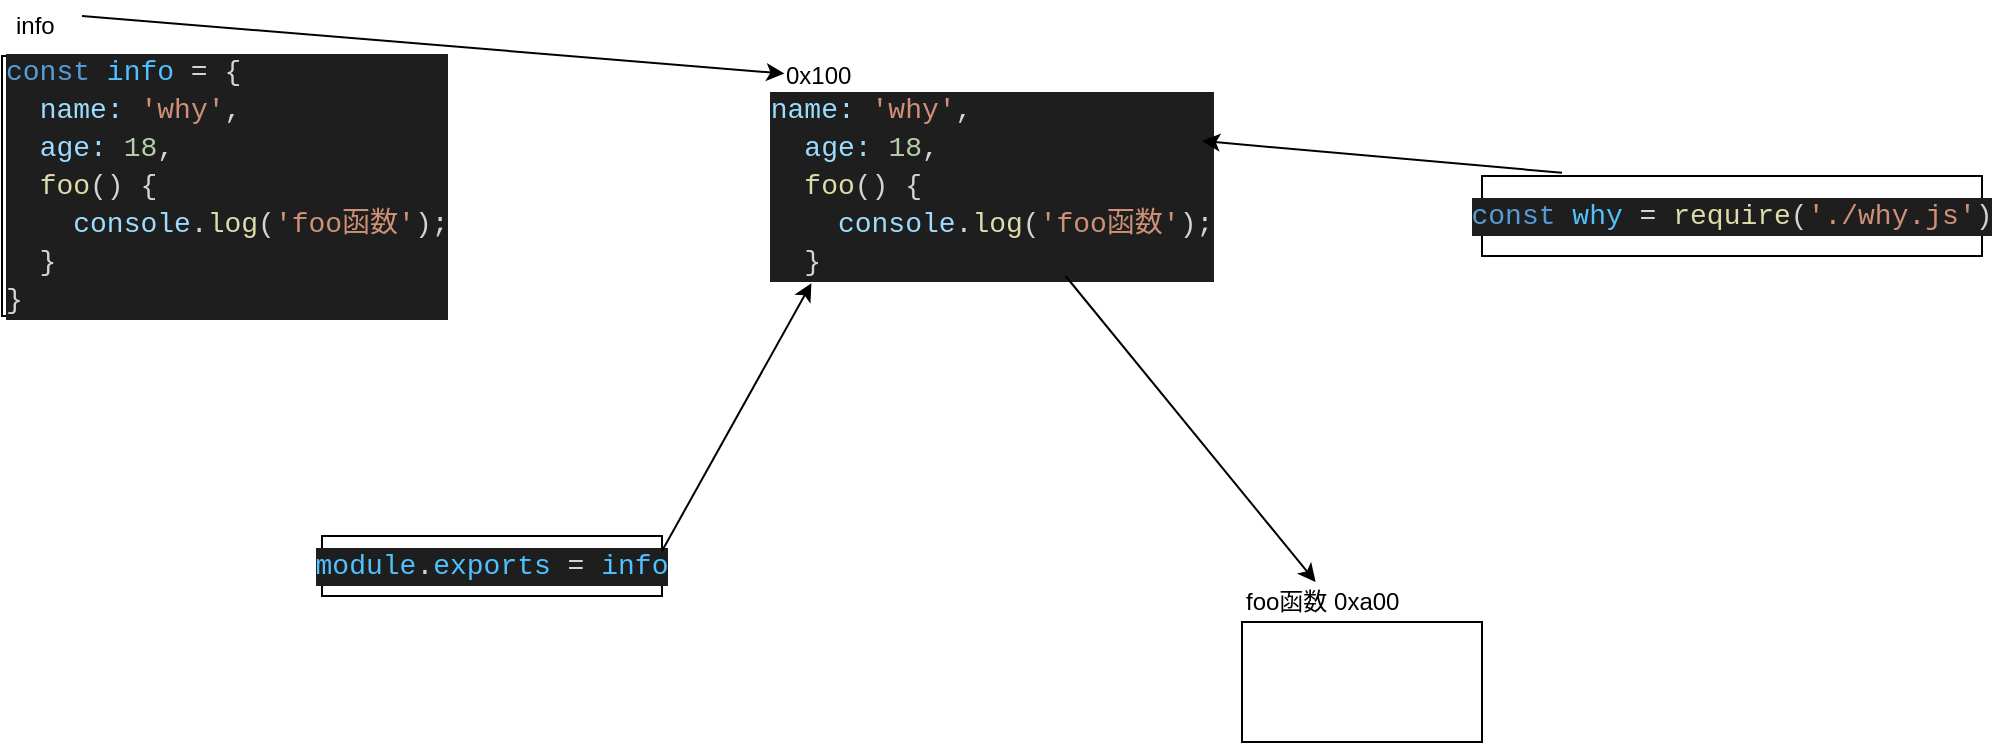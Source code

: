 <mxfile version="12.2.4" pages="1"><diagram id="kDPonqnDsFQ2LFxTKEpP" name="Page-1"><mxGraphModel dx="738" dy="409" grid="1" gridSize="10" guides="1" tooltips="1" connect="1" arrows="1" fold="1" page="1" pageScale="1" pageWidth="1169" pageHeight="827" math="0" shadow="0"><root><mxCell id="0"/><mxCell id="1" parent="0"/><mxCell id="2" value="&lt;div style=&quot;color: rgb(212 , 212 , 212) ; background-color: rgb(30 , 30 , 30) ; font-family: &amp;#34;consolas&amp;#34; , &amp;#34;courier new&amp;#34; , monospace ; font-size: 14px ; line-height: 19px ; white-space: pre&quot;&gt;&lt;div&gt;&lt;span style=&quot;color: #569cd6&quot;&gt;const&lt;/span&gt; &lt;span style=&quot;color: #4fc1ff&quot;&gt;info&lt;/span&gt; = {&lt;/div&gt;&lt;div&gt;&amp;nbsp; &lt;span style=&quot;color: #9cdcfe&quot;&gt;name&lt;/span&gt;&lt;span style=&quot;color: #9cdcfe&quot;&gt;:&lt;/span&gt; &lt;span style=&quot;color: #ce9178&quot;&gt;'why'&lt;/span&gt;,&lt;/div&gt;&lt;div&gt;&amp;nbsp; &lt;span style=&quot;color: #9cdcfe&quot;&gt;age&lt;/span&gt;&lt;span style=&quot;color: #9cdcfe&quot;&gt;:&lt;/span&gt; &lt;span style=&quot;color: #b5cea8&quot;&gt;18&lt;/span&gt;,&lt;/div&gt;&lt;div&gt;&amp;nbsp; &lt;span style=&quot;color: #dcdcaa&quot;&gt;foo&lt;/span&gt;() {&lt;/div&gt;&lt;div&gt;&amp;nbsp; &amp;nbsp; &lt;span style=&quot;color: #9cdcfe&quot;&gt;console&lt;/span&gt;.&lt;span style=&quot;color: #dcdcaa&quot;&gt;log&lt;/span&gt;(&lt;span style=&quot;color: #ce9178&quot;&gt;'foo函数'&lt;/span&gt;);&lt;/div&gt;&lt;div&gt;&amp;nbsp; }&lt;/div&gt;&lt;div&gt;}&lt;/div&gt;&lt;/div&gt;" style="rounded=0;whiteSpace=wrap;html=1;align=left;" parent="1" vertex="1"><mxGeometry x="70" y="100" width="210" height="130" as="geometry"/></mxCell><mxCell id="5" value="info" style="text;html=1;resizable=0;points=[];autosize=1;align=left;verticalAlign=top;spacingTop=-4;" parent="1" vertex="1"><mxGeometry x="75" y="75" width="30" height="20" as="geometry"/></mxCell><mxCell id="6" value="&lt;div style=&quot;color: rgb(212 , 212 , 212) ; font-family: &amp;#34;consolas&amp;#34; , &amp;#34;courier new&amp;#34; , monospace ; font-size: 14px ; text-align: left ; white-space: pre&quot;&gt;&lt;div style=&quot;background-color: rgb(30 , 30 , 30) ; font-family: &amp;#34;consolas&amp;#34; , &amp;#34;courier new&amp;#34; , monospace ; line-height: 19px&quot;&gt;&lt;div&gt;&lt;span style=&quot;color: #9cdcfe&quot;&gt;name&lt;/span&gt;&lt;span style=&quot;color: #9cdcfe&quot;&gt;:&lt;/span&gt; &lt;span style=&quot;color: #ce9178&quot;&gt;'why'&lt;/span&gt;,&lt;/div&gt;&lt;div&gt;&amp;nbsp; &lt;span style=&quot;color: #9cdcfe&quot;&gt;age&lt;/span&gt;&lt;span style=&quot;color: #9cdcfe&quot;&gt;:&lt;/span&gt; &lt;span style=&quot;color: #b5cea8&quot;&gt;18&lt;/span&gt;,&lt;/div&gt;&lt;div&gt;&amp;nbsp; &lt;span style=&quot;color: #dcdcaa&quot;&gt;foo&lt;/span&gt;() {&lt;/div&gt;&lt;div&gt;&amp;nbsp; &amp;nbsp; &lt;span style=&quot;color: #9cdcfe&quot;&gt;console&lt;/span&gt;.&lt;span style=&quot;color: #dcdcaa&quot;&gt;log&lt;/span&gt;(&lt;span style=&quot;color: #ce9178&quot;&gt;'foo函数'&lt;/span&gt;);&lt;/div&gt;&lt;div&gt;&amp;nbsp; }&lt;/div&gt;&lt;/div&gt;&lt;/div&gt;" style="rounded=0;whiteSpace=wrap;html=1;" parent="1" vertex="1"><mxGeometry x="460" y="120" width="210" height="90" as="geometry"/></mxCell><mxCell id="7" value="0x100" style="text;html=1;resizable=0;points=[];autosize=1;align=left;verticalAlign=top;spacingTop=-4;" parent="1" vertex="1"><mxGeometry x="460" y="100" width="50" height="20" as="geometry"/></mxCell><mxCell id="8" value="" style="endArrow=classic;html=1;exitX=1.167;exitY=0.25;exitDx=0;exitDy=0;exitPerimeter=0;entryX=0.024;entryY=0.44;entryDx=0;entryDy=0;entryPerimeter=0;" parent="1" source="5" target="7" edge="1"><mxGeometry width="50" height="50" relative="1" as="geometry"><mxPoint x="450" y="160" as="sourcePoint"/><mxPoint x="500" y="110" as="targetPoint"/></mxGeometry></mxCell><mxCell id="9" value="&lt;div style=&quot;color: rgb(212 , 212 , 212) ; background-color: rgb(30 , 30 , 30) ; font-family: &amp;#34;consolas&amp;#34; , &amp;#34;courier new&amp;#34; , monospace ; font-size: 14px ; line-height: 19px ; white-space: pre&quot;&gt;&lt;span style=&quot;color: #4fc1ff&quot;&gt;module&lt;/span&gt;.&lt;span style=&quot;color: #4fc1ff&quot;&gt;exports&lt;/span&gt; = &lt;span style=&quot;color: #4fc1ff&quot;&gt;info&lt;/span&gt;&lt;/div&gt;" style="rounded=0;whiteSpace=wrap;html=1;" parent="1" vertex="1"><mxGeometry x="230" y="340" width="170" height="30" as="geometry"/></mxCell><mxCell id="12" value="" style="endArrow=classic;html=1;entryX=0.07;entryY=1.04;entryDx=0;entryDy=0;entryPerimeter=0;exitX=1;exitY=0.25;exitDx=0;exitDy=0;" parent="1" source="9" target="6" edge="1"><mxGeometry width="50" height="50" relative="1" as="geometry"><mxPoint x="680" y="440" as="sourcePoint"/><mxPoint x="730" y="390" as="targetPoint"/></mxGeometry></mxCell><mxCell id="13" value="&lt;div style=&quot;color: rgb(212 , 212 , 212) ; background-color: rgb(30 , 30 , 30) ; font-family: &amp;#34;consolas&amp;#34; , &amp;#34;courier new&amp;#34; , monospace ; font-size: 14px ; line-height: 19px ; white-space: pre&quot;&gt;&lt;span style=&quot;color: #569cd6&quot;&gt;const&lt;/span&gt; &lt;span style=&quot;color: #4fc1ff&quot;&gt;why&lt;/span&gt; = &lt;span style=&quot;color: #dcdcaa&quot;&gt;require&lt;/span&gt;(&lt;span style=&quot;color: #ce9178&quot;&gt;'./why.js'&lt;/span&gt;)&lt;/div&gt;" style="rounded=0;whiteSpace=wrap;html=1;" parent="1" vertex="1"><mxGeometry x="810" y="160" width="250" height="40" as="geometry"/></mxCell><mxCell id="14" value="" style="endArrow=classic;html=1;exitX=0.16;exitY=-0.04;exitDx=0;exitDy=0;exitPerimeter=0;entryX=1;entryY=0.25;entryDx=0;entryDy=0;" parent="1" source="13" target="6" edge="1"><mxGeometry width="50" height="50" relative="1" as="geometry"><mxPoint x="850" y="120" as="sourcePoint"/><mxPoint x="900" y="70" as="targetPoint"/></mxGeometry></mxCell><mxCell id="15" value="" style="rounded=0;whiteSpace=wrap;html=1;" parent="1" vertex="1"><mxGeometry x="690" y="383" width="120" height="60" as="geometry"/></mxCell><mxCell id="16" value="foo函数 0xa00" style="text;html=1;resizable=0;points=[];autosize=1;align=left;verticalAlign=top;spacingTop=-4;" parent="1" vertex="1"><mxGeometry x="690" y="363" width="90" height="20" as="geometry"/></mxCell><mxCell id="17" value="" style="endArrow=classic;html=1;" parent="1" source="6" target="16" edge="1"><mxGeometry width="50" height="50" relative="1" as="geometry"><mxPoint x="610" y="360" as="sourcePoint"/><mxPoint x="660" y="310" as="targetPoint"/></mxGeometry></mxCell></root></mxGraphModel></diagram></mxfile>